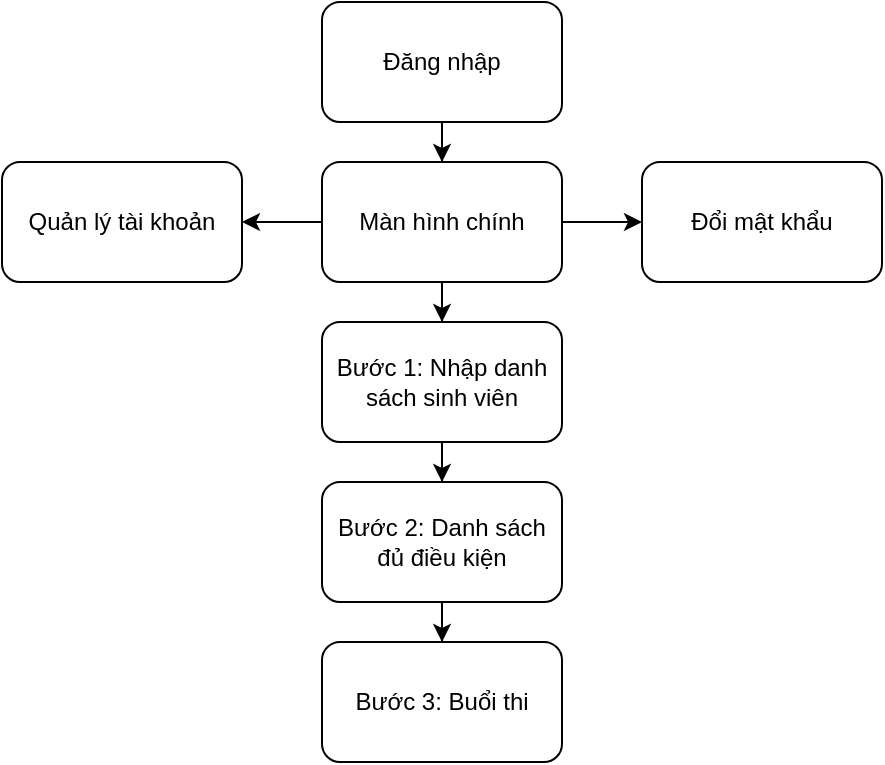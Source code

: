<mxfile version="14.6.0" type="device"><diagram id="TSX9DechDfnQUk1wd7mx" name="Page-1"><mxGraphModel dx="865" dy="574" grid="1" gridSize="10" guides="1" tooltips="1" connect="1" arrows="1" fold="1" page="1" pageScale="1" pageWidth="850" pageHeight="1100" math="0" shadow="0"><root><mxCell id="0"/><mxCell id="1" parent="0"/><mxCell id="7Ur3Z_1B3qXD3Nw5oKEm-5" style="edgeStyle=orthogonalEdgeStyle;rounded=0;orthogonalLoop=1;jettySize=auto;html=1;entryX=0.5;entryY=0;entryDx=0;entryDy=0;" edge="1" parent="1" source="7Ur3Z_1B3qXD3Nw5oKEm-1" target="7Ur3Z_1B3qXD3Nw5oKEm-8"><mxGeometry relative="1" as="geometry"/></mxCell><mxCell id="7Ur3Z_1B3qXD3Nw5oKEm-1" value="Đăng nhập" style="rounded=1;whiteSpace=wrap;html=1;" vertex="1" parent="1"><mxGeometry x="400" y="40" width="120" height="60" as="geometry"/></mxCell><mxCell id="7Ur3Z_1B3qXD3Nw5oKEm-6" style="edgeStyle=orthogonalEdgeStyle;rounded=0;orthogonalLoop=1;jettySize=auto;html=1;entryX=0.5;entryY=0;entryDx=0;entryDy=0;" edge="1" parent="1" source="7Ur3Z_1B3qXD3Nw5oKEm-2" target="7Ur3Z_1B3qXD3Nw5oKEm-3"><mxGeometry relative="1" as="geometry"/></mxCell><mxCell id="7Ur3Z_1B3qXD3Nw5oKEm-2" value="Bước 1: Nhập danh sách sinh viên" style="rounded=1;whiteSpace=wrap;html=1;" vertex="1" parent="1"><mxGeometry x="400" y="200" width="120" height="60" as="geometry"/></mxCell><mxCell id="7Ur3Z_1B3qXD3Nw5oKEm-7" style="edgeStyle=orthogonalEdgeStyle;rounded=0;orthogonalLoop=1;jettySize=auto;html=1;entryX=0.5;entryY=0;entryDx=0;entryDy=0;" edge="1" parent="1" source="7Ur3Z_1B3qXD3Nw5oKEm-3" target="7Ur3Z_1B3qXD3Nw5oKEm-4"><mxGeometry relative="1" as="geometry"/></mxCell><mxCell id="7Ur3Z_1B3qXD3Nw5oKEm-3" value="Bước 2: Danh sách đủ điều kiện" style="rounded=1;whiteSpace=wrap;html=1;" vertex="1" parent="1"><mxGeometry x="400" y="280" width="120" height="60" as="geometry"/></mxCell><mxCell id="7Ur3Z_1B3qXD3Nw5oKEm-4" value="Bước 3: Buổi thi" style="rounded=1;whiteSpace=wrap;html=1;" vertex="1" parent="1"><mxGeometry x="400" y="360" width="120" height="60" as="geometry"/></mxCell><mxCell id="7Ur3Z_1B3qXD3Nw5oKEm-9" style="edgeStyle=orthogonalEdgeStyle;rounded=0;orthogonalLoop=1;jettySize=auto;html=1;entryX=0.5;entryY=0;entryDx=0;entryDy=0;" edge="1" parent="1" source="7Ur3Z_1B3qXD3Nw5oKEm-8" target="7Ur3Z_1B3qXD3Nw5oKEm-2"><mxGeometry relative="1" as="geometry"/></mxCell><mxCell id="7Ur3Z_1B3qXD3Nw5oKEm-12" style="edgeStyle=orthogonalEdgeStyle;rounded=0;orthogonalLoop=1;jettySize=auto;html=1;" edge="1" parent="1" source="7Ur3Z_1B3qXD3Nw5oKEm-8" target="7Ur3Z_1B3qXD3Nw5oKEm-10"><mxGeometry relative="1" as="geometry"/></mxCell><mxCell id="7Ur3Z_1B3qXD3Nw5oKEm-13" style="edgeStyle=orthogonalEdgeStyle;rounded=0;orthogonalLoop=1;jettySize=auto;html=1;entryX=1;entryY=0.5;entryDx=0;entryDy=0;" edge="1" parent="1" source="7Ur3Z_1B3qXD3Nw5oKEm-8" target="7Ur3Z_1B3qXD3Nw5oKEm-11"><mxGeometry relative="1" as="geometry"/></mxCell><mxCell id="7Ur3Z_1B3qXD3Nw5oKEm-8" value="Màn hình chính" style="rounded=1;whiteSpace=wrap;html=1;" vertex="1" parent="1"><mxGeometry x="400" y="120" width="120" height="60" as="geometry"/></mxCell><mxCell id="7Ur3Z_1B3qXD3Nw5oKEm-10" value="Đổi mật khẩu" style="rounded=1;whiteSpace=wrap;html=1;" vertex="1" parent="1"><mxGeometry x="560" y="120" width="120" height="60" as="geometry"/></mxCell><mxCell id="7Ur3Z_1B3qXD3Nw5oKEm-11" value="Quản lý tài khoản" style="rounded=1;whiteSpace=wrap;html=1;" vertex="1" parent="1"><mxGeometry x="240" y="120" width="120" height="60" as="geometry"/></mxCell></root></mxGraphModel></diagram></mxfile>